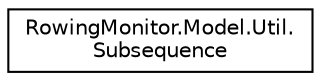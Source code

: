 digraph "Graphical Class Hierarchy"
{
  edge [fontname="Helvetica",fontsize="10",labelfontname="Helvetica",labelfontsize="10"];
  node [fontname="Helvetica",fontsize="10",shape=record];
  rankdir="LR";
  Node0 [label="RowingMonitor.Model.Util.\lSubsequence",height=0.2,width=0.4,color="black", fillcolor="white", style="filled",URL="$struct_rowing_monitor_1_1_model_1_1_util_1_1_subsequence.html",tooltip="Subsequence in a data stream which suits a given template. "];
}
